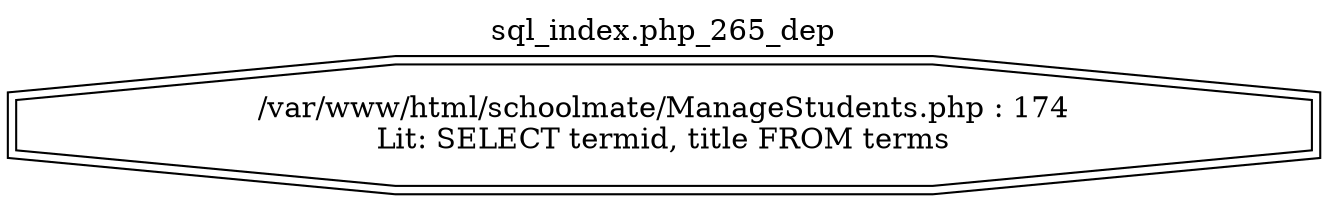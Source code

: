 digraph cfg {
  label="sql_index.php_265_dep";
  labelloc=t;
  n1 [shape=doubleoctagon, label="/var/www/html/schoolmate/ManageStudents.php : 174\nLit: SELECT termid, title FROM terms\n"];
}

